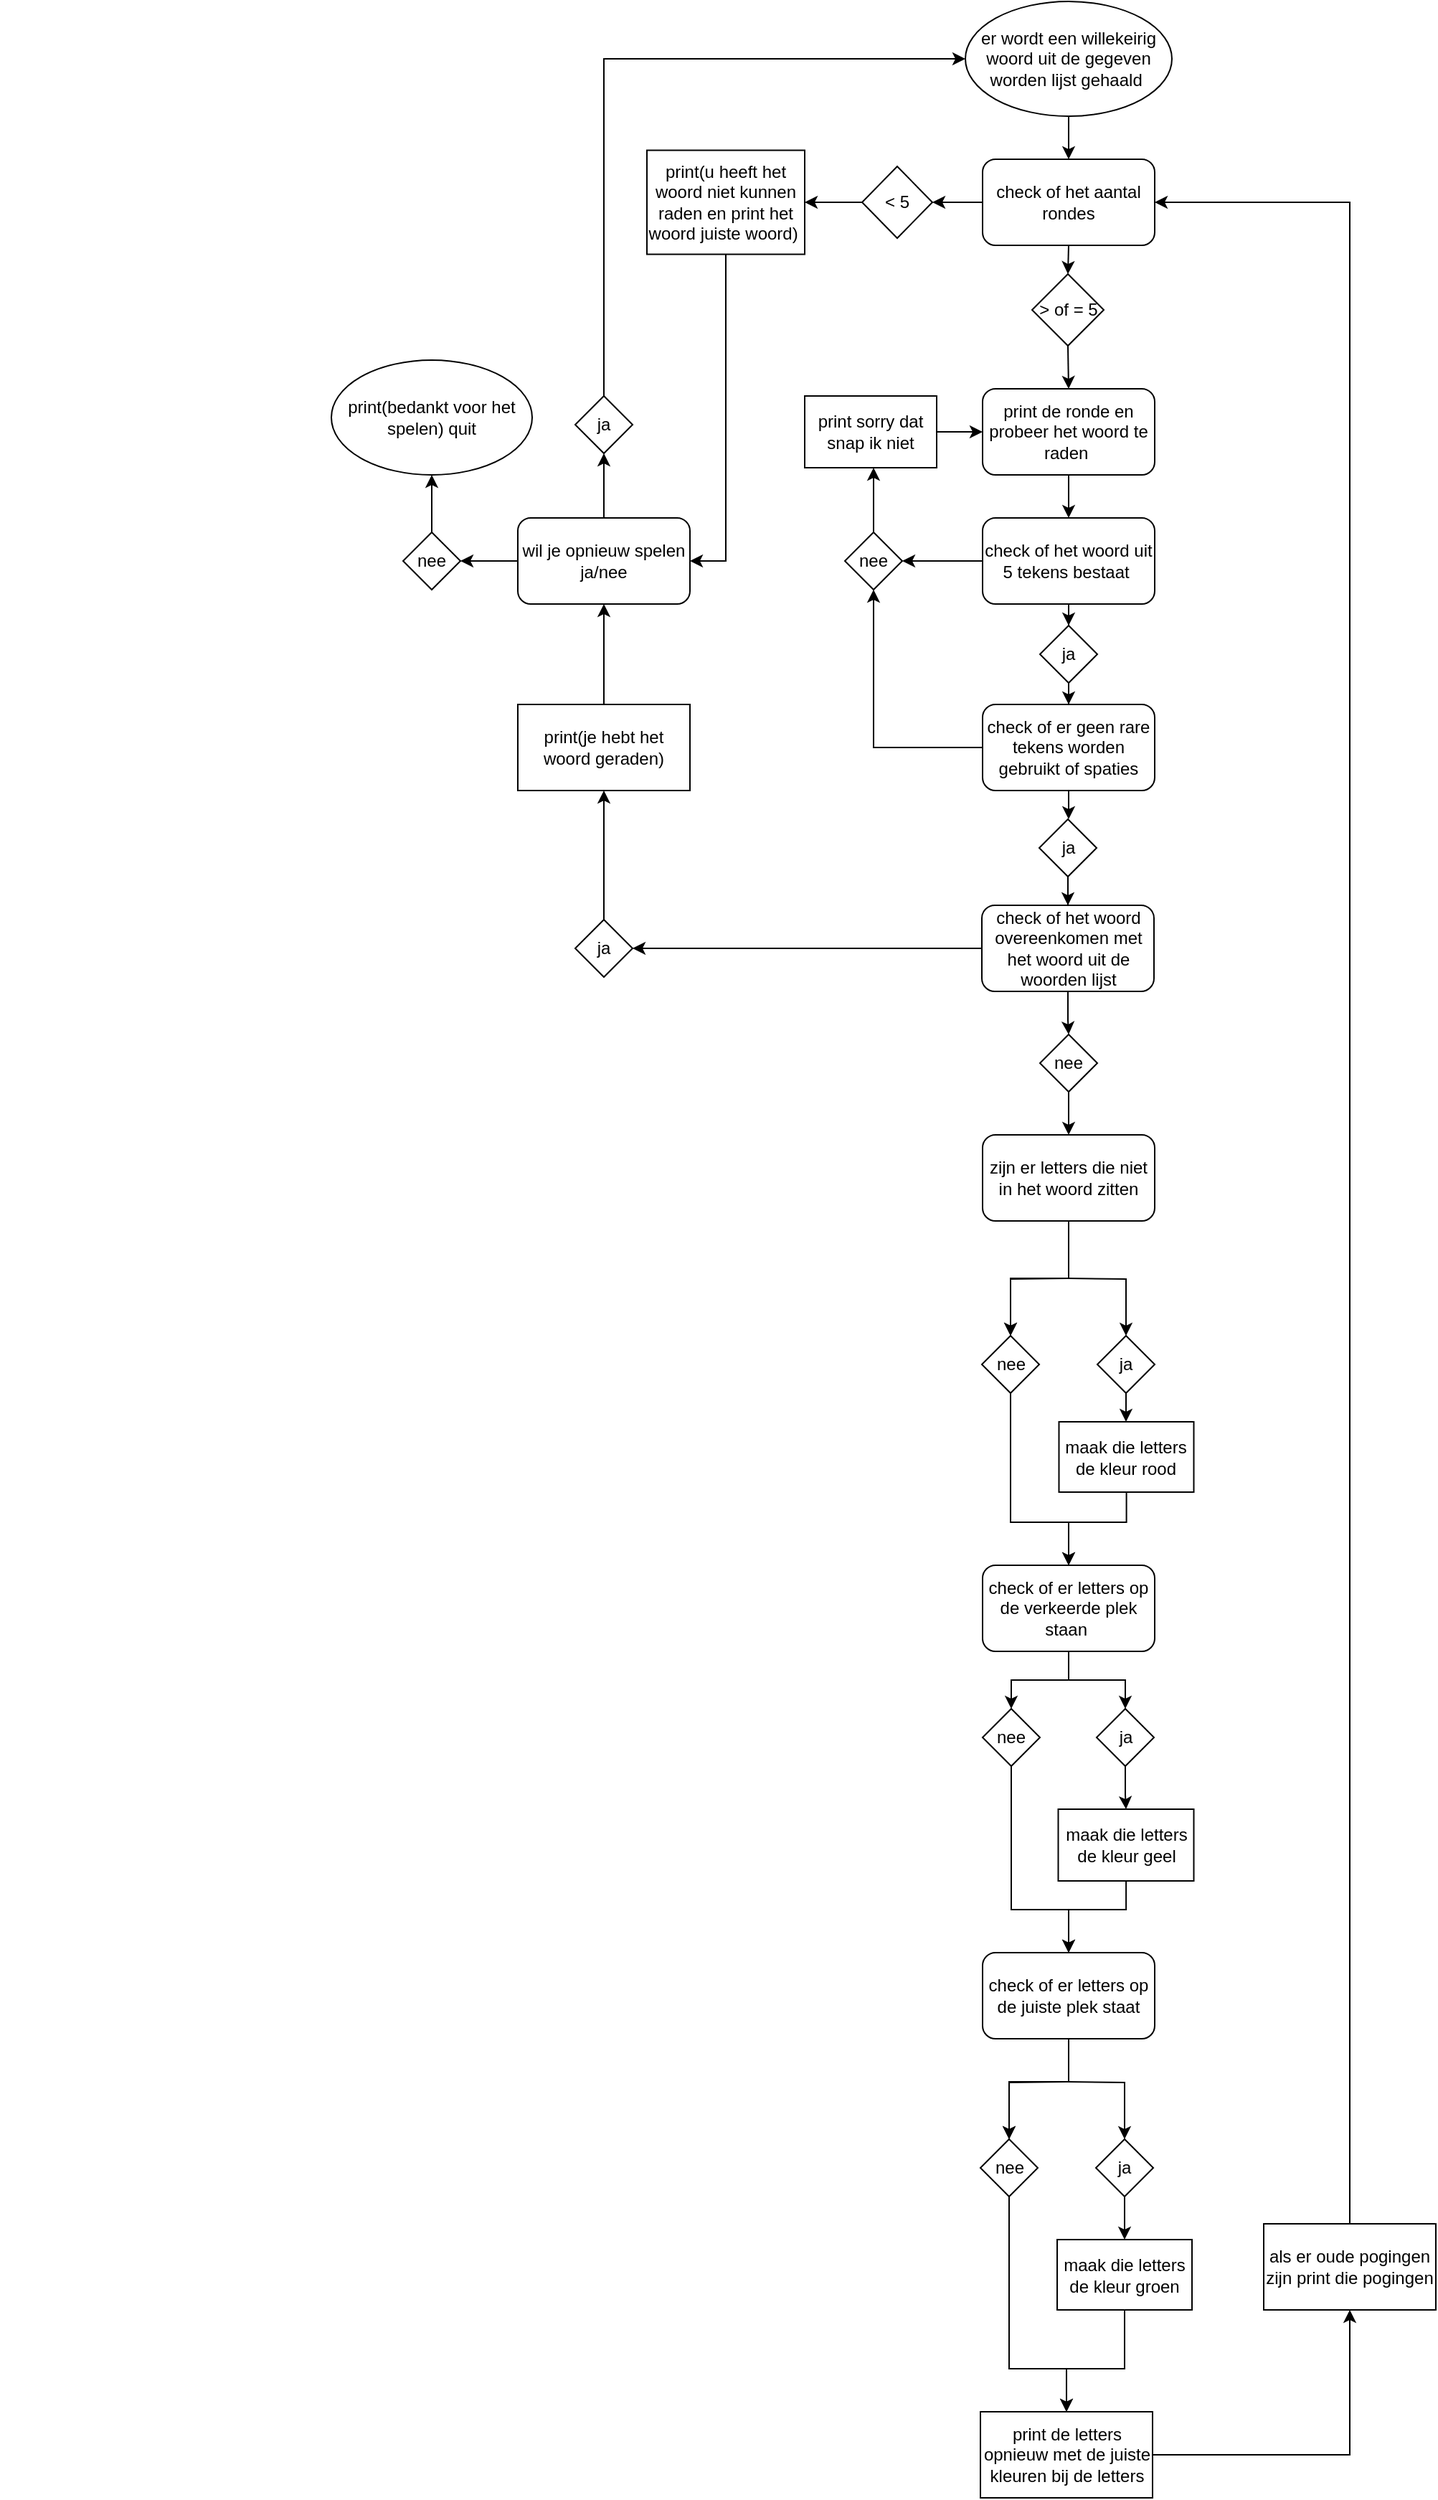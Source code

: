 <mxfile version="20.8.16" type="device"><diagram id="C5RBs43oDa-KdzZeNtuy" name="Page-1"><mxGraphModel dx="1761" dy="690" grid="1" gridSize="10" guides="1" tooltips="1" connect="1" arrows="1" fold="1" page="1" pageScale="1" pageWidth="827" pageHeight="1169" math="0" shadow="0"><root><mxCell id="WIyWlLk6GJQsqaUBKTNV-0"/><mxCell id="WIyWlLk6GJQsqaUBKTNV-1" parent="WIyWlLk6GJQsqaUBKTNV-0"/><mxCell id="8FqVNu7wLx2R_EfoeqgD-22" style="edgeStyle=orthogonalEdgeStyle;rounded=0;orthogonalLoop=1;jettySize=auto;html=1;entryX=0.5;entryY=0;entryDx=0;entryDy=0;" parent="WIyWlLk6GJQsqaUBKTNV-1" source="8FqVNu7wLx2R_EfoeqgD-14" target="8FqVNu7wLx2R_EfoeqgD-18" edge="1"><mxGeometry relative="1" as="geometry"/></mxCell><mxCell id="8FqVNu7wLx2R_EfoeqgD-14" value="print de ronde en probeer het woord te raden&amp;nbsp;" style="rounded=1;whiteSpace=wrap;html=1;" parent="WIyWlLk6GJQsqaUBKTNV-1" vertex="1"><mxGeometry x="-56" y="300" width="120" height="60" as="geometry"/></mxCell><mxCell id="8FqVNu7wLx2R_EfoeqgD-23" style="edgeStyle=orthogonalEdgeStyle;rounded=0;orthogonalLoop=1;jettySize=auto;html=1;entryX=0.5;entryY=0;entryDx=0;entryDy=0;" parent="WIyWlLk6GJQsqaUBKTNV-1" source="8FqVNu7wLx2R_EfoeqgD-18" target="8FqVNu7wLx2R_EfoeqgD-19" edge="1"><mxGeometry relative="1" as="geometry"/></mxCell><mxCell id="ZT8AyjMKQ2YsK4yavetw-79" style="edgeStyle=orthogonalEdgeStyle;rounded=0;orthogonalLoop=1;jettySize=auto;html=1;entryX=1;entryY=0.5;entryDx=0;entryDy=0;" parent="WIyWlLk6GJQsqaUBKTNV-1" source="8FqVNu7wLx2R_EfoeqgD-18" target="8FqVNu7wLx2R_EfoeqgD-20" edge="1"><mxGeometry relative="1" as="geometry"/></mxCell><mxCell id="8FqVNu7wLx2R_EfoeqgD-18" value="check of het woord uit 5 tekens bestaat&amp;nbsp;" style="rounded=1;whiteSpace=wrap;html=1;" parent="WIyWlLk6GJQsqaUBKTNV-1" vertex="1"><mxGeometry x="-56" y="390" width="120" height="60" as="geometry"/></mxCell><mxCell id="8FqVNu7wLx2R_EfoeqgD-30" style="edgeStyle=orthogonalEdgeStyle;rounded=0;orthogonalLoop=1;jettySize=auto;html=1;entryX=0.5;entryY=0;entryDx=0;entryDy=0;" parent="WIyWlLk6GJQsqaUBKTNV-1" source="8FqVNu7wLx2R_EfoeqgD-19" target="8FqVNu7wLx2R_EfoeqgD-29" edge="1"><mxGeometry relative="1" as="geometry"/></mxCell><mxCell id="8FqVNu7wLx2R_EfoeqgD-19" value="ja" style="rhombus;whiteSpace=wrap;html=1;" parent="WIyWlLk6GJQsqaUBKTNV-1" vertex="1"><mxGeometry x="-16" y="465" width="40" height="40" as="geometry"/></mxCell><mxCell id="8FqVNu7wLx2R_EfoeqgD-27" style="edgeStyle=orthogonalEdgeStyle;rounded=0;orthogonalLoop=1;jettySize=auto;html=1;entryX=0.5;entryY=1;entryDx=0;entryDy=0;" parent="WIyWlLk6GJQsqaUBKTNV-1" source="8FqVNu7wLx2R_EfoeqgD-20" edge="1"><mxGeometry relative="1" as="geometry"><mxPoint x="-132" y="355" as="targetPoint"/></mxGeometry></mxCell><mxCell id="8FqVNu7wLx2R_EfoeqgD-20" value="nee" style="rhombus;whiteSpace=wrap;html=1;" parent="WIyWlLk6GJQsqaUBKTNV-1" vertex="1"><mxGeometry x="-152" y="400" width="40" height="40" as="geometry"/></mxCell><mxCell id="8FqVNu7wLx2R_EfoeqgD-33" style="edgeStyle=orthogonalEdgeStyle;rounded=0;orthogonalLoop=1;jettySize=auto;html=1;entryX=0.5;entryY=0;entryDx=0;entryDy=0;" parent="WIyWlLk6GJQsqaUBKTNV-1" source="8FqVNu7wLx2R_EfoeqgD-29" target="8FqVNu7wLx2R_EfoeqgD-32" edge="1"><mxGeometry relative="1" as="geometry"/></mxCell><mxCell id="ZT8AyjMKQ2YsK4yavetw-80" style="edgeStyle=orthogonalEdgeStyle;rounded=0;orthogonalLoop=1;jettySize=auto;html=1;exitX=0;exitY=0.5;exitDx=0;exitDy=0;entryX=0.5;entryY=1;entryDx=0;entryDy=0;" parent="WIyWlLk6GJQsqaUBKTNV-1" source="8FqVNu7wLx2R_EfoeqgD-29" target="8FqVNu7wLx2R_EfoeqgD-20" edge="1"><mxGeometry relative="1" as="geometry"/></mxCell><mxCell id="8FqVNu7wLx2R_EfoeqgD-29" value="check of er geen rare tekens worden gebruikt of spaties" style="rounded=1;whiteSpace=wrap;html=1;" parent="WIyWlLk6GJQsqaUBKTNV-1" vertex="1"><mxGeometry x="-56" y="520" width="120" height="60" as="geometry"/></mxCell><mxCell id="8FqVNu7wLx2R_EfoeqgD-35" value="" style="edgeStyle=orthogonalEdgeStyle;rounded=0;orthogonalLoop=1;jettySize=auto;html=1;" parent="WIyWlLk6GJQsqaUBKTNV-1" source="8FqVNu7wLx2R_EfoeqgD-32" target="8FqVNu7wLx2R_EfoeqgD-34" edge="1"><mxGeometry relative="1" as="geometry"/></mxCell><mxCell id="8FqVNu7wLx2R_EfoeqgD-32" value="ja" style="rhombus;whiteSpace=wrap;html=1;" parent="WIyWlLk6GJQsqaUBKTNV-1" vertex="1"><mxGeometry x="-16.5" y="600" width="40" height="40" as="geometry"/></mxCell><mxCell id="ZT8AyjMKQ2YsK4yavetw-3" style="edgeStyle=orthogonalEdgeStyle;rounded=0;orthogonalLoop=1;jettySize=auto;html=1;entryX=1;entryY=0.5;entryDx=0;entryDy=0;" parent="WIyWlLk6GJQsqaUBKTNV-1" source="8FqVNu7wLx2R_EfoeqgD-34" target="ZT8AyjMKQ2YsK4yavetw-1" edge="1"><mxGeometry relative="1" as="geometry"/></mxCell><mxCell id="ZT8AyjMKQ2YsK4yavetw-5" style="edgeStyle=orthogonalEdgeStyle;rounded=0;orthogonalLoop=1;jettySize=auto;html=1;entryX=0.5;entryY=0;entryDx=0;entryDy=0;" parent="WIyWlLk6GJQsqaUBKTNV-1" source="8FqVNu7wLx2R_EfoeqgD-34" target="ZT8AyjMKQ2YsK4yavetw-2" edge="1"><mxGeometry relative="1" as="geometry"/></mxCell><mxCell id="8FqVNu7wLx2R_EfoeqgD-34" value="check of het woord overeenkomen met het woord uit de woorden lijst" style="rounded=1;whiteSpace=wrap;html=1;" parent="WIyWlLk6GJQsqaUBKTNV-1" vertex="1"><mxGeometry x="-56.5" y="660" width="120" height="60" as="geometry"/></mxCell><mxCell id="ZT8AyjMKQ2YsK4yavetw-7" style="edgeStyle=orthogonalEdgeStyle;rounded=0;orthogonalLoop=1;jettySize=auto;html=1;entryX=0.5;entryY=1;entryDx=0;entryDy=0;" parent="WIyWlLk6GJQsqaUBKTNV-1" source="ZT8AyjMKQ2YsK4yavetw-1" edge="1"><mxGeometry relative="1" as="geometry"><mxPoint x="-320" y="580" as="targetPoint"/></mxGeometry></mxCell><mxCell id="ZT8AyjMKQ2YsK4yavetw-1" value="ja" style="rhombus;whiteSpace=wrap;html=1;" parent="WIyWlLk6GJQsqaUBKTNV-1" vertex="1"><mxGeometry x="-340" y="670" width="40" height="40" as="geometry"/></mxCell><mxCell id="ZT8AyjMKQ2YsK4yavetw-41" style="edgeStyle=orthogonalEdgeStyle;rounded=0;orthogonalLoop=1;jettySize=auto;html=1;entryX=0.5;entryY=0;entryDx=0;entryDy=0;" parent="WIyWlLk6GJQsqaUBKTNV-1" source="ZT8AyjMKQ2YsK4yavetw-2" edge="1"><mxGeometry relative="1" as="geometry"><mxPoint x="4" y="820" as="targetPoint"/></mxGeometry></mxCell><mxCell id="ZT8AyjMKQ2YsK4yavetw-2" value="nee" style="rhombus;whiteSpace=wrap;html=1;" parent="WIyWlLk6GJQsqaUBKTNV-1" vertex="1"><mxGeometry x="-16" y="750" width="40" height="40" as="geometry"/></mxCell><mxCell id="ZT8AyjMKQ2YsK4yavetw-13" style="edgeStyle=orthogonalEdgeStyle;rounded=0;orthogonalLoop=1;jettySize=auto;html=1;entryX=0.5;entryY=1;entryDx=0;entryDy=0;" parent="WIyWlLk6GJQsqaUBKTNV-1" source="ZT8AyjMKQ2YsK4yavetw-8" target="ZT8AyjMKQ2YsK4yavetw-10" edge="1"><mxGeometry relative="1" as="geometry"/></mxCell><mxCell id="ZT8AyjMKQ2YsK4yavetw-8" value="print(je hebt het woord geraden)" style="rounded=0;whiteSpace=wrap;html=1;" parent="WIyWlLk6GJQsqaUBKTNV-1" vertex="1"><mxGeometry x="-380" y="520" width="120" height="60" as="geometry"/></mxCell><mxCell id="ZT8AyjMKQ2YsK4yavetw-25" style="edgeStyle=orthogonalEdgeStyle;rounded=0;orthogonalLoop=1;jettySize=auto;html=1;entryX=1;entryY=0.5;entryDx=0;entryDy=0;" parent="WIyWlLk6GJQsqaUBKTNV-1" source="ZT8AyjMKQ2YsK4yavetw-10" target="ZT8AyjMKQ2YsK4yavetw-24" edge="1"><mxGeometry relative="1" as="geometry"/></mxCell><mxCell id="ZT8AyjMKQ2YsK4yavetw-28" style="edgeStyle=orthogonalEdgeStyle;rounded=0;orthogonalLoop=1;jettySize=auto;html=1;entryX=0.5;entryY=1;entryDx=0;entryDy=0;" parent="WIyWlLk6GJQsqaUBKTNV-1" source="ZT8AyjMKQ2YsK4yavetw-10" target="ZT8AyjMKQ2YsK4yavetw-18" edge="1"><mxGeometry relative="1" as="geometry"/></mxCell><mxCell id="ZT8AyjMKQ2YsK4yavetw-10" value="wil je opnieuw spelen ja/nee" style="rounded=1;whiteSpace=wrap;html=1;" parent="WIyWlLk6GJQsqaUBKTNV-1" vertex="1"><mxGeometry x="-380" y="390" width="120" height="60" as="geometry"/></mxCell><mxCell id="ZT8AyjMKQ2YsK4yavetw-78" value="" style="edgeStyle=orthogonalEdgeStyle;rounded=0;orthogonalLoop=1;jettySize=auto;html=1;" parent="WIyWlLk6GJQsqaUBKTNV-1" source="ZT8AyjMKQ2YsK4yavetw-12" target="8FqVNu7wLx2R_EfoeqgD-14" edge="1"><mxGeometry relative="1" as="geometry"/></mxCell><mxCell id="ZT8AyjMKQ2YsK4yavetw-12" value="print sorry dat snap ik niet" style="rounded=0;whiteSpace=wrap;html=1;" parent="WIyWlLk6GJQsqaUBKTNV-1" vertex="1"><mxGeometry x="-180" y="305" width="92" height="50" as="geometry"/></mxCell><mxCell id="9bMFgYEY6oL-QAAHTefq-0" style="edgeStyle=orthogonalEdgeStyle;rounded=0;orthogonalLoop=1;jettySize=auto;html=1;entryX=0.5;entryY=0;entryDx=0;entryDy=0;" edge="1" parent="WIyWlLk6GJQsqaUBKTNV-1" source="ZT8AyjMKQ2YsK4yavetw-16" target="ZT8AyjMKQ2YsK4yavetw-85"><mxGeometry relative="1" as="geometry"/></mxCell><mxCell id="ZT8AyjMKQ2YsK4yavetw-16" value="er wordt een willekeirig woord uit de gegeven worden lijst gehaald&amp;nbsp;" style="ellipse;whiteSpace=wrap;html=1;" parent="WIyWlLk6GJQsqaUBKTNV-1" vertex="1"><mxGeometry x="-68" y="30" width="144" height="80" as="geometry"/></mxCell><mxCell id="ZT8AyjMKQ2YsK4yavetw-17" value="print(bedankt voor het spelen) quit" style="ellipse;whiteSpace=wrap;html=1;" parent="WIyWlLk6GJQsqaUBKTNV-1" vertex="1"><mxGeometry x="-510" y="280" width="140" height="80" as="geometry"/></mxCell><mxCell id="ZT8AyjMKQ2YsK4yavetw-77" style="edgeStyle=orthogonalEdgeStyle;rounded=0;orthogonalLoop=1;jettySize=auto;html=1;entryX=0;entryY=0.5;entryDx=0;entryDy=0;" parent="WIyWlLk6GJQsqaUBKTNV-1" source="ZT8AyjMKQ2YsK4yavetw-18" target="ZT8AyjMKQ2YsK4yavetw-16" edge="1"><mxGeometry relative="1" as="geometry"><Array as="points"><mxPoint x="-320" y="70"/></Array></mxGeometry></mxCell><mxCell id="ZT8AyjMKQ2YsK4yavetw-18" value="ja" style="rhombus;whiteSpace=wrap;html=1;" parent="WIyWlLk6GJQsqaUBKTNV-1" vertex="1"><mxGeometry x="-340" y="305" width="40" height="40" as="geometry"/></mxCell><mxCell id="ZT8AyjMKQ2YsK4yavetw-26" style="edgeStyle=orthogonalEdgeStyle;rounded=0;orthogonalLoop=1;jettySize=auto;html=1;entryX=0.5;entryY=1;entryDx=0;entryDy=0;" parent="WIyWlLk6GJQsqaUBKTNV-1" source="ZT8AyjMKQ2YsK4yavetw-24" target="ZT8AyjMKQ2YsK4yavetw-17" edge="1"><mxGeometry relative="1" as="geometry"/></mxCell><mxCell id="ZT8AyjMKQ2YsK4yavetw-24" value="nee" style="rhombus;whiteSpace=wrap;html=1;" parent="WIyWlLk6GJQsqaUBKTNV-1" vertex="1"><mxGeometry x="-460" y="400" width="40" height="40" as="geometry"/></mxCell><mxCell id="ZT8AyjMKQ2YsK4yavetw-45" style="edgeStyle=orthogonalEdgeStyle;rounded=0;orthogonalLoop=1;jettySize=auto;html=1;entryX=0.5;entryY=0;entryDx=0;entryDy=0;" parent="WIyWlLk6GJQsqaUBKTNV-1" target="ZT8AyjMKQ2YsK4yavetw-43" edge="1"><mxGeometry relative="1" as="geometry"><mxPoint x="3.5" y="920" as="sourcePoint"/></mxGeometry></mxCell><mxCell id="ZT8AyjMKQ2YsK4yavetw-46" style="edgeStyle=orthogonalEdgeStyle;rounded=0;orthogonalLoop=1;jettySize=auto;html=1;entryX=0.5;entryY=0;entryDx=0;entryDy=0;" parent="WIyWlLk6GJQsqaUBKTNV-1" target="ZT8AyjMKQ2YsK4yavetw-42" edge="1"><mxGeometry relative="1" as="geometry"><mxPoint x="3.5" y="920" as="sourcePoint"/></mxGeometry></mxCell><mxCell id="9bMFgYEY6oL-QAAHTefq-2" style="edgeStyle=orthogonalEdgeStyle;rounded=0;orthogonalLoop=1;jettySize=auto;html=1;entryX=0.5;entryY=0;entryDx=0;entryDy=0;" edge="1" parent="WIyWlLk6GJQsqaUBKTNV-1" source="ZT8AyjMKQ2YsK4yavetw-42" target="9bMFgYEY6oL-QAAHTefq-1"><mxGeometry relative="1" as="geometry"/></mxCell><mxCell id="ZT8AyjMKQ2YsK4yavetw-42" value="ja" style="rhombus;whiteSpace=wrap;html=1;" parent="WIyWlLk6GJQsqaUBKTNV-1" vertex="1"><mxGeometry x="24" y="960" width="40" height="40" as="geometry"/></mxCell><mxCell id="9bMFgYEY6oL-QAAHTefq-3" style="edgeStyle=orthogonalEdgeStyle;rounded=0;orthogonalLoop=1;jettySize=auto;html=1;entryX=0.5;entryY=0;entryDx=0;entryDy=0;" edge="1" parent="WIyWlLk6GJQsqaUBKTNV-1" source="ZT8AyjMKQ2YsK4yavetw-43" target="ZT8AyjMKQ2YsK4yavetw-52"><mxGeometry relative="1" as="geometry"><Array as="points"><mxPoint x="-37" y="1090"/><mxPoint x="4" y="1090"/></Array></mxGeometry></mxCell><mxCell id="ZT8AyjMKQ2YsK4yavetw-43" value="nee" style="rhombus;whiteSpace=wrap;html=1;" parent="WIyWlLk6GJQsqaUBKTNV-1" vertex="1"><mxGeometry x="-56.5" y="960" width="40" height="40" as="geometry"/></mxCell><mxCell id="ZT8AyjMKQ2YsK4yavetw-49" style="edgeStyle=orthogonalEdgeStyle;rounded=0;orthogonalLoop=1;jettySize=auto;html=1;entryX=0.5;entryY=0;entryDx=0;entryDy=0;" parent="WIyWlLk6GJQsqaUBKTNV-1" source="ZT8AyjMKQ2YsK4yavetw-48" target="ZT8AyjMKQ2YsK4yavetw-43" edge="1"><mxGeometry relative="1" as="geometry"/></mxCell><mxCell id="ZT8AyjMKQ2YsK4yavetw-48" value="zijn er letters die niet in het woord zitten" style="rounded=1;whiteSpace=wrap;html=1;" parent="WIyWlLk6GJQsqaUBKTNV-1" vertex="1"><mxGeometry x="-56" y="820" width="120" height="60" as="geometry"/></mxCell><mxCell id="ZT8AyjMKQ2YsK4yavetw-57" style="edgeStyle=orthogonalEdgeStyle;rounded=0;orthogonalLoop=1;jettySize=auto;html=1;entryX=0.5;entryY=0;entryDx=0;entryDy=0;" parent="WIyWlLk6GJQsqaUBKTNV-1" source="ZT8AyjMKQ2YsK4yavetw-52" target="ZT8AyjMKQ2YsK4yavetw-55" edge="1"><mxGeometry relative="1" as="geometry"/></mxCell><mxCell id="ZT8AyjMKQ2YsK4yavetw-58" style="edgeStyle=orthogonalEdgeStyle;rounded=0;orthogonalLoop=1;jettySize=auto;html=1;entryX=0.5;entryY=0;entryDx=0;entryDy=0;" parent="WIyWlLk6GJQsqaUBKTNV-1" source="ZT8AyjMKQ2YsK4yavetw-52" target="ZT8AyjMKQ2YsK4yavetw-56" edge="1"><mxGeometry relative="1" as="geometry"/></mxCell><mxCell id="ZT8AyjMKQ2YsK4yavetw-52" value="check of er letters op de verkeerde plek staan&amp;nbsp;" style="rounded=1;whiteSpace=wrap;html=1;" parent="WIyWlLk6GJQsqaUBKTNV-1" vertex="1"><mxGeometry x="-56" y="1120" width="120" height="60" as="geometry"/></mxCell><mxCell id="ZT8AyjMKQ2YsK4yavetw-65" style="edgeStyle=orthogonalEdgeStyle;rounded=0;orthogonalLoop=1;jettySize=auto;html=1;entryX=0.5;entryY=0;entryDx=0;entryDy=0;" parent="WIyWlLk6GJQsqaUBKTNV-1" source="ZT8AyjMKQ2YsK4yavetw-55" target="ZT8AyjMKQ2YsK4yavetw-64" edge="1"><mxGeometry relative="1" as="geometry"><Array as="points"><mxPoint x="-36" y="1360"/><mxPoint x="4" y="1360"/></Array></mxGeometry></mxCell><mxCell id="ZT8AyjMKQ2YsK4yavetw-55" value="nee" style="rhombus;whiteSpace=wrap;html=1;" parent="WIyWlLk6GJQsqaUBKTNV-1" vertex="1"><mxGeometry x="-56" y="1220" width="40" height="40" as="geometry"/></mxCell><mxCell id="ZT8AyjMKQ2YsK4yavetw-63" style="edgeStyle=orthogonalEdgeStyle;rounded=0;orthogonalLoop=1;jettySize=auto;html=1;entryX=0.5;entryY=0;entryDx=0;entryDy=0;" parent="WIyWlLk6GJQsqaUBKTNV-1" source="ZT8AyjMKQ2YsK4yavetw-56" target="ZT8AyjMKQ2YsK4yavetw-62" edge="1"><mxGeometry relative="1" as="geometry"/></mxCell><mxCell id="ZT8AyjMKQ2YsK4yavetw-56" value="ja" style="rhombus;whiteSpace=wrap;html=1;" parent="WIyWlLk6GJQsqaUBKTNV-1" vertex="1"><mxGeometry x="23.5" y="1220" width="40" height="40" as="geometry"/></mxCell><mxCell id="ZT8AyjMKQ2YsK4yavetw-66" style="edgeStyle=orthogonalEdgeStyle;rounded=0;orthogonalLoop=1;jettySize=auto;html=1;entryX=0.5;entryY=0;entryDx=0;entryDy=0;" parent="WIyWlLk6GJQsqaUBKTNV-1" source="ZT8AyjMKQ2YsK4yavetw-62" target="ZT8AyjMKQ2YsK4yavetw-64" edge="1"><mxGeometry relative="1" as="geometry"><Array as="points"><mxPoint x="44" y="1360"/><mxPoint x="4" y="1360"/></Array></mxGeometry></mxCell><mxCell id="ZT8AyjMKQ2YsK4yavetw-62" value="maak die letters de kleur geel" style="rounded=0;whiteSpace=wrap;html=1;" parent="WIyWlLk6GJQsqaUBKTNV-1" vertex="1"><mxGeometry x="-3.25" y="1290" width="94.5" height="50" as="geometry"/></mxCell><mxCell id="ZT8AyjMKQ2YsK4yavetw-73" style="edgeStyle=orthogonalEdgeStyle;rounded=0;orthogonalLoop=1;jettySize=auto;html=1;entryX=0.5;entryY=0;entryDx=0;entryDy=0;" parent="WIyWlLk6GJQsqaUBKTNV-1" source="ZT8AyjMKQ2YsK4yavetw-64" target="ZT8AyjMKQ2YsK4yavetw-71" edge="1"><mxGeometry relative="1" as="geometry"><Array as="points"><mxPoint x="4" y="1480"/><mxPoint x="-37" y="1480"/></Array></mxGeometry></mxCell><mxCell id="ZT8AyjMKQ2YsK4yavetw-64" value="check of er letters op de juiste plek staat" style="rounded=1;whiteSpace=wrap;html=1;" parent="WIyWlLk6GJQsqaUBKTNV-1" vertex="1"><mxGeometry x="-56" y="1390" width="120" height="60" as="geometry"/></mxCell><mxCell id="ZT8AyjMKQ2YsK4yavetw-67" style="edgeStyle=orthogonalEdgeStyle;rounded=0;orthogonalLoop=1;jettySize=auto;html=1;entryX=0.5;entryY=0;entryDx=0;entryDy=0;" parent="WIyWlLk6GJQsqaUBKTNV-1" target="ZT8AyjMKQ2YsK4yavetw-71" edge="1"><mxGeometry relative="1" as="geometry"><mxPoint x="2.5" y="1480" as="sourcePoint"/></mxGeometry></mxCell><mxCell id="ZT8AyjMKQ2YsK4yavetw-68" style="edgeStyle=orthogonalEdgeStyle;rounded=0;orthogonalLoop=1;jettySize=auto;html=1;entryX=0.5;entryY=0;entryDx=0;entryDy=0;" parent="WIyWlLk6GJQsqaUBKTNV-1" target="ZT8AyjMKQ2YsK4yavetw-70" edge="1"><mxGeometry relative="1" as="geometry"><mxPoint x="2.5" y="1480" as="sourcePoint"/></mxGeometry></mxCell><mxCell id="ZT8AyjMKQ2YsK4yavetw-69" style="edgeStyle=orthogonalEdgeStyle;rounded=0;orthogonalLoop=1;jettySize=auto;html=1;entryX=0.5;entryY=0;entryDx=0;entryDy=0;" parent="WIyWlLk6GJQsqaUBKTNV-1" source="ZT8AyjMKQ2YsK4yavetw-70" target="ZT8AyjMKQ2YsK4yavetw-72" edge="1"><mxGeometry relative="1" as="geometry"/></mxCell><mxCell id="ZT8AyjMKQ2YsK4yavetw-70" value="ja" style="rhombus;whiteSpace=wrap;html=1;" parent="WIyWlLk6GJQsqaUBKTNV-1" vertex="1"><mxGeometry x="23" y="1520" width="40" height="40" as="geometry"/></mxCell><mxCell id="KSIQ3fPhpK_QejMr9O-X-1" style="edgeStyle=orthogonalEdgeStyle;rounded=0;orthogonalLoop=1;jettySize=auto;html=1;entryX=0.5;entryY=0;entryDx=0;entryDy=0;" parent="WIyWlLk6GJQsqaUBKTNV-1" source="ZT8AyjMKQ2YsK4yavetw-71" target="KSIQ3fPhpK_QejMr9O-X-0" edge="1"><mxGeometry relative="1" as="geometry"><Array as="points"><mxPoint x="-38" y="1680"/><mxPoint x="2" y="1680"/></Array></mxGeometry></mxCell><mxCell id="ZT8AyjMKQ2YsK4yavetw-71" value="nee" style="rhombus;whiteSpace=wrap;html=1;" parent="WIyWlLk6GJQsqaUBKTNV-1" vertex="1"><mxGeometry x="-57.5" y="1520" width="40" height="40" as="geometry"/></mxCell><mxCell id="KSIQ3fPhpK_QejMr9O-X-2" style="edgeStyle=orthogonalEdgeStyle;rounded=0;orthogonalLoop=1;jettySize=auto;html=1;entryX=0.5;entryY=0;entryDx=0;entryDy=0;" parent="WIyWlLk6GJQsqaUBKTNV-1" source="ZT8AyjMKQ2YsK4yavetw-72" target="KSIQ3fPhpK_QejMr9O-X-0" edge="1"><mxGeometry relative="1" as="geometry"><Array as="points"><mxPoint x="43" y="1680"/><mxPoint x="2" y="1680"/></Array></mxGeometry></mxCell><mxCell id="ZT8AyjMKQ2YsK4yavetw-72" value="maak die letters de kleur groen" style="rounded=0;whiteSpace=wrap;html=1;" parent="WIyWlLk6GJQsqaUBKTNV-1" vertex="1"><mxGeometry x="-4" y="1590" width="94" height="49" as="geometry"/></mxCell><mxCell id="nb0FkHgFlYrw8e9SKU1E-1" style="edgeStyle=orthogonalEdgeStyle;rounded=0;orthogonalLoop=1;jettySize=auto;html=1;entryX=1;entryY=0.5;entryDx=0;entryDy=0;" parent="WIyWlLk6GJQsqaUBKTNV-1" source="ZT8AyjMKQ2YsK4yavetw-85" target="nb0FkHgFlYrw8e9SKU1E-0" edge="1"><mxGeometry relative="1" as="geometry"/></mxCell><mxCell id="nb0FkHgFlYrw8e9SKU1E-6" style="edgeStyle=orthogonalEdgeStyle;rounded=0;orthogonalLoop=1;jettySize=auto;html=1;exitX=0.5;exitY=1;exitDx=0;exitDy=0;entryX=0.5;entryY=0;entryDx=0;entryDy=0;" parent="WIyWlLk6GJQsqaUBKTNV-1" source="ZT8AyjMKQ2YsK4yavetw-85" target="ZT8AyjMKQ2YsK4yavetw-88" edge="1"><mxGeometry relative="1" as="geometry"/></mxCell><mxCell id="ZT8AyjMKQ2YsK4yavetw-85" value="check of het aantal rondes" style="rounded=1;whiteSpace=wrap;html=1;" parent="WIyWlLk6GJQsqaUBKTNV-1" vertex="1"><mxGeometry x="-56" y="140" width="120" height="60" as="geometry"/></mxCell><mxCell id="nb0FkHgFlYrw8e9SKU1E-7" style="edgeStyle=orthogonalEdgeStyle;rounded=0;orthogonalLoop=1;jettySize=auto;html=1;exitX=0.5;exitY=1;exitDx=0;exitDy=0;entryX=0.5;entryY=0;entryDx=0;entryDy=0;" parent="WIyWlLk6GJQsqaUBKTNV-1" source="ZT8AyjMKQ2YsK4yavetw-88" target="8FqVNu7wLx2R_EfoeqgD-14" edge="1"><mxGeometry relative="1" as="geometry"/></mxCell><mxCell id="ZT8AyjMKQ2YsK4yavetw-88" value="&amp;gt; of = 5" style="rhombus;whiteSpace=wrap;html=1;" parent="WIyWlLk6GJQsqaUBKTNV-1" vertex="1"><mxGeometry x="-21.5" y="220" width="50" height="50" as="geometry"/></mxCell><mxCell id="9bMFgYEY6oL-QAAHTefq-23" style="edgeStyle=orthogonalEdgeStyle;rounded=0;orthogonalLoop=1;jettySize=auto;html=1;entryX=1;entryY=0.5;entryDx=0;entryDy=0;" edge="1" parent="WIyWlLk6GJQsqaUBKTNV-1" source="nb0FkHgFlYrw8e9SKU1E-0" target="nb0FkHgFlYrw8e9SKU1E-2"><mxGeometry relative="1" as="geometry"/></mxCell><mxCell id="nb0FkHgFlYrw8e9SKU1E-0" value="&amp;lt; 5" style="rhombus;whiteSpace=wrap;html=1;" parent="WIyWlLk6GJQsqaUBKTNV-1" vertex="1"><mxGeometry x="-140" y="145" width="49" height="50" as="geometry"/></mxCell><mxCell id="nb0FkHgFlYrw8e9SKU1E-4" style="edgeStyle=orthogonalEdgeStyle;rounded=0;orthogonalLoop=1;jettySize=auto;html=1;entryX=1;entryY=0.5;entryDx=0;entryDy=0;" parent="WIyWlLk6GJQsqaUBKTNV-1" source="nb0FkHgFlYrw8e9SKU1E-2" target="ZT8AyjMKQ2YsK4yavetw-10" edge="1"><mxGeometry relative="1" as="geometry"/></mxCell><mxCell id="nb0FkHgFlYrw8e9SKU1E-2" value="print(u heeft het woord niet kunnen raden en print het woord juiste woord)&amp;nbsp;" style="rounded=0;whiteSpace=wrap;html=1;" parent="WIyWlLk6GJQsqaUBKTNV-1" vertex="1"><mxGeometry x="-290" y="133.75" width="110" height="72.5" as="geometry"/></mxCell><mxCell id="KSIQ3fPhpK_QejMr9O-X-5" style="edgeStyle=orthogonalEdgeStyle;rounded=0;orthogonalLoop=1;jettySize=auto;html=1;entryX=0.5;entryY=1;entryDx=0;entryDy=0;" parent="WIyWlLk6GJQsqaUBKTNV-1" source="KSIQ3fPhpK_QejMr9O-X-0" target="KSIQ3fPhpK_QejMr9O-X-4" edge="1"><mxGeometry relative="1" as="geometry"/></mxCell><mxCell id="KSIQ3fPhpK_QejMr9O-X-0" value="print de letters opnieuw met de juiste kleuren bij de letters" style="rounded=0;whiteSpace=wrap;html=1;" parent="WIyWlLk6GJQsqaUBKTNV-1" vertex="1"><mxGeometry x="-57.5" y="1710" width="120" height="60" as="geometry"/></mxCell><mxCell id="9bMFgYEY6oL-QAAHTefq-5" style="edgeStyle=orthogonalEdgeStyle;rounded=0;orthogonalLoop=1;jettySize=auto;html=1;entryX=1;entryY=0.5;entryDx=0;entryDy=0;" edge="1" parent="WIyWlLk6GJQsqaUBKTNV-1" source="KSIQ3fPhpK_QejMr9O-X-4" target="ZT8AyjMKQ2YsK4yavetw-85"><mxGeometry relative="1" as="geometry"><Array as="points"><mxPoint x="200" y="170"/></Array></mxGeometry></mxCell><mxCell id="KSIQ3fPhpK_QejMr9O-X-4" value="als er oude pogingen zijn print die pogingen" style="rounded=0;whiteSpace=wrap;html=1;" parent="WIyWlLk6GJQsqaUBKTNV-1" vertex="1"><mxGeometry x="140" y="1579" width="120" height="60" as="geometry"/></mxCell><mxCell id="9bMFgYEY6oL-QAAHTefq-4" style="edgeStyle=orthogonalEdgeStyle;rounded=0;orthogonalLoop=1;jettySize=auto;html=1;entryX=0.5;entryY=0;entryDx=0;entryDy=0;" edge="1" parent="WIyWlLk6GJQsqaUBKTNV-1" source="9bMFgYEY6oL-QAAHTefq-1" target="ZT8AyjMKQ2YsK4yavetw-52"><mxGeometry relative="1" as="geometry"><Array as="points"><mxPoint x="44" y="1090"/><mxPoint x="4" y="1090"/></Array></mxGeometry></mxCell><mxCell id="9bMFgYEY6oL-QAAHTefq-1" value="maak die letters de kleur rood" style="rounded=0;whiteSpace=wrap;html=1;" vertex="1" parent="WIyWlLk6GJQsqaUBKTNV-1"><mxGeometry x="-2.75" y="1020" width="94" height="49" as="geometry"/></mxCell><mxCell id="9bMFgYEY6oL-QAAHTefq-22" value="" style="rhombus;whiteSpace=wrap;html=1;strokeWidth=2;fillWeight=-1;hachureGap=8;fillStyle=cross-hatch;fillColor=#006600;sketch=1;" vertex="1" parent="WIyWlLk6GJQsqaUBKTNV-1"><mxGeometry x="-740" y="100" height="415" as="geometry"/></mxCell></root></mxGraphModel></diagram></mxfile>